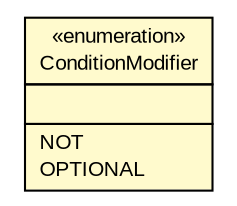 #!/usr/local/bin/dot
#
# Class diagram 
# Generated by UMLGraph version R5_6 (http://www.umlgraph.org/)
#

digraph G {
	edge [fontname="arial",fontsize=10,labelfontname="arial",labelfontsize=10];
	node [fontname="arial",fontsize=10,shape=plaintext];
	nodesep=0.25;
	ranksep=0.5;
	// br.gov.to.sefaz.persistence.query.builder.sql.where.ConditionModifier
	c276246 [label=<<table title="br.gov.to.sefaz.persistence.query.builder.sql.where.ConditionModifier" border="0" cellborder="1" cellspacing="0" cellpadding="2" port="p" bgcolor="lemonChiffon" href="./ConditionModifier.html">
		<tr><td><table border="0" cellspacing="0" cellpadding="1">
<tr><td align="center" balign="center"> &#171;enumeration&#187; </td></tr>
<tr><td align="center" balign="center"> ConditionModifier </td></tr>
		</table></td></tr>
		<tr><td><table border="0" cellspacing="0" cellpadding="1">
<tr><td align="left" balign="left">  </td></tr>
		</table></td></tr>
		<tr><td><table border="0" cellspacing="0" cellpadding="1">
<tr><td align="left" balign="left"> NOT </td></tr>
<tr><td align="left" balign="left"> OPTIONAL </td></tr>
		</table></td></tr>
		</table>>, URL="./ConditionModifier.html", fontname="arial", fontcolor="black", fontsize=10.0];
}

